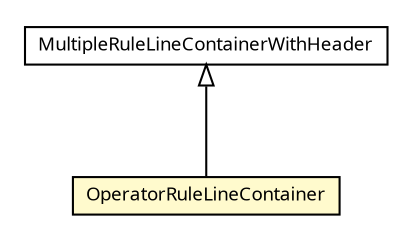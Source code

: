 #!/usr/local/bin/dot
#
# Class diagram 
# Generated by UMLGraph version R5_6 (http://www.umlgraph.org/)
#

digraph G {
	edge [fontname="Trebuchet MS",fontsize=10,labelfontname="Trebuchet MS",labelfontsize=10];
	node [fontname="Trebuchet MS",fontsize=10,shape=plaintext];
	nodesep=0.25;
	ranksep=0.5;
	// se.cambio.cds.gdl.editor.view.panels.rulelinecontainers.OperatorRuleLineContainer
	c264024 [label=<<table title="se.cambio.cds.gdl.editor.view.panels.rulelinecontainers.OperatorRuleLineContainer" border="0" cellborder="1" cellspacing="0" cellpadding="2" port="p" bgcolor="lemonChiffon" href="./OperatorRuleLineContainer.html">
		<tr><td><table border="0" cellspacing="0" cellpadding="1">
<tr><td align="center" balign="center"><font face="Trebuchet MS"> OperatorRuleLineContainer </font></td></tr>
		</table></td></tr>
		</table>>, URL="./OperatorRuleLineContainer.html", fontname="Trebuchet MS", fontcolor="black", fontsize=9.0];
	// se.cambio.cds.gdl.editor.view.panels.rulelinecontainers.MultipleRuleLineContainerWithHeader
	c264026 [label=<<table title="se.cambio.cds.gdl.editor.view.panels.rulelinecontainers.MultipleRuleLineContainerWithHeader" border="0" cellborder="1" cellspacing="0" cellpadding="2" port="p" href="./MultipleRuleLineContainerWithHeader.html">
		<tr><td><table border="0" cellspacing="0" cellpadding="1">
<tr><td align="center" balign="center"><font face="Trebuchet MS"> MultipleRuleLineContainerWithHeader </font></td></tr>
		</table></td></tr>
		</table>>, URL="./MultipleRuleLineContainerWithHeader.html", fontname="Trebuchet MS", fontcolor="black", fontsize=9.0];
	//se.cambio.cds.gdl.editor.view.panels.rulelinecontainers.OperatorRuleLineContainer extends se.cambio.cds.gdl.editor.view.panels.rulelinecontainers.MultipleRuleLineContainerWithHeader
	c264026:p -> c264024:p [dir=back,arrowtail=empty];
}

